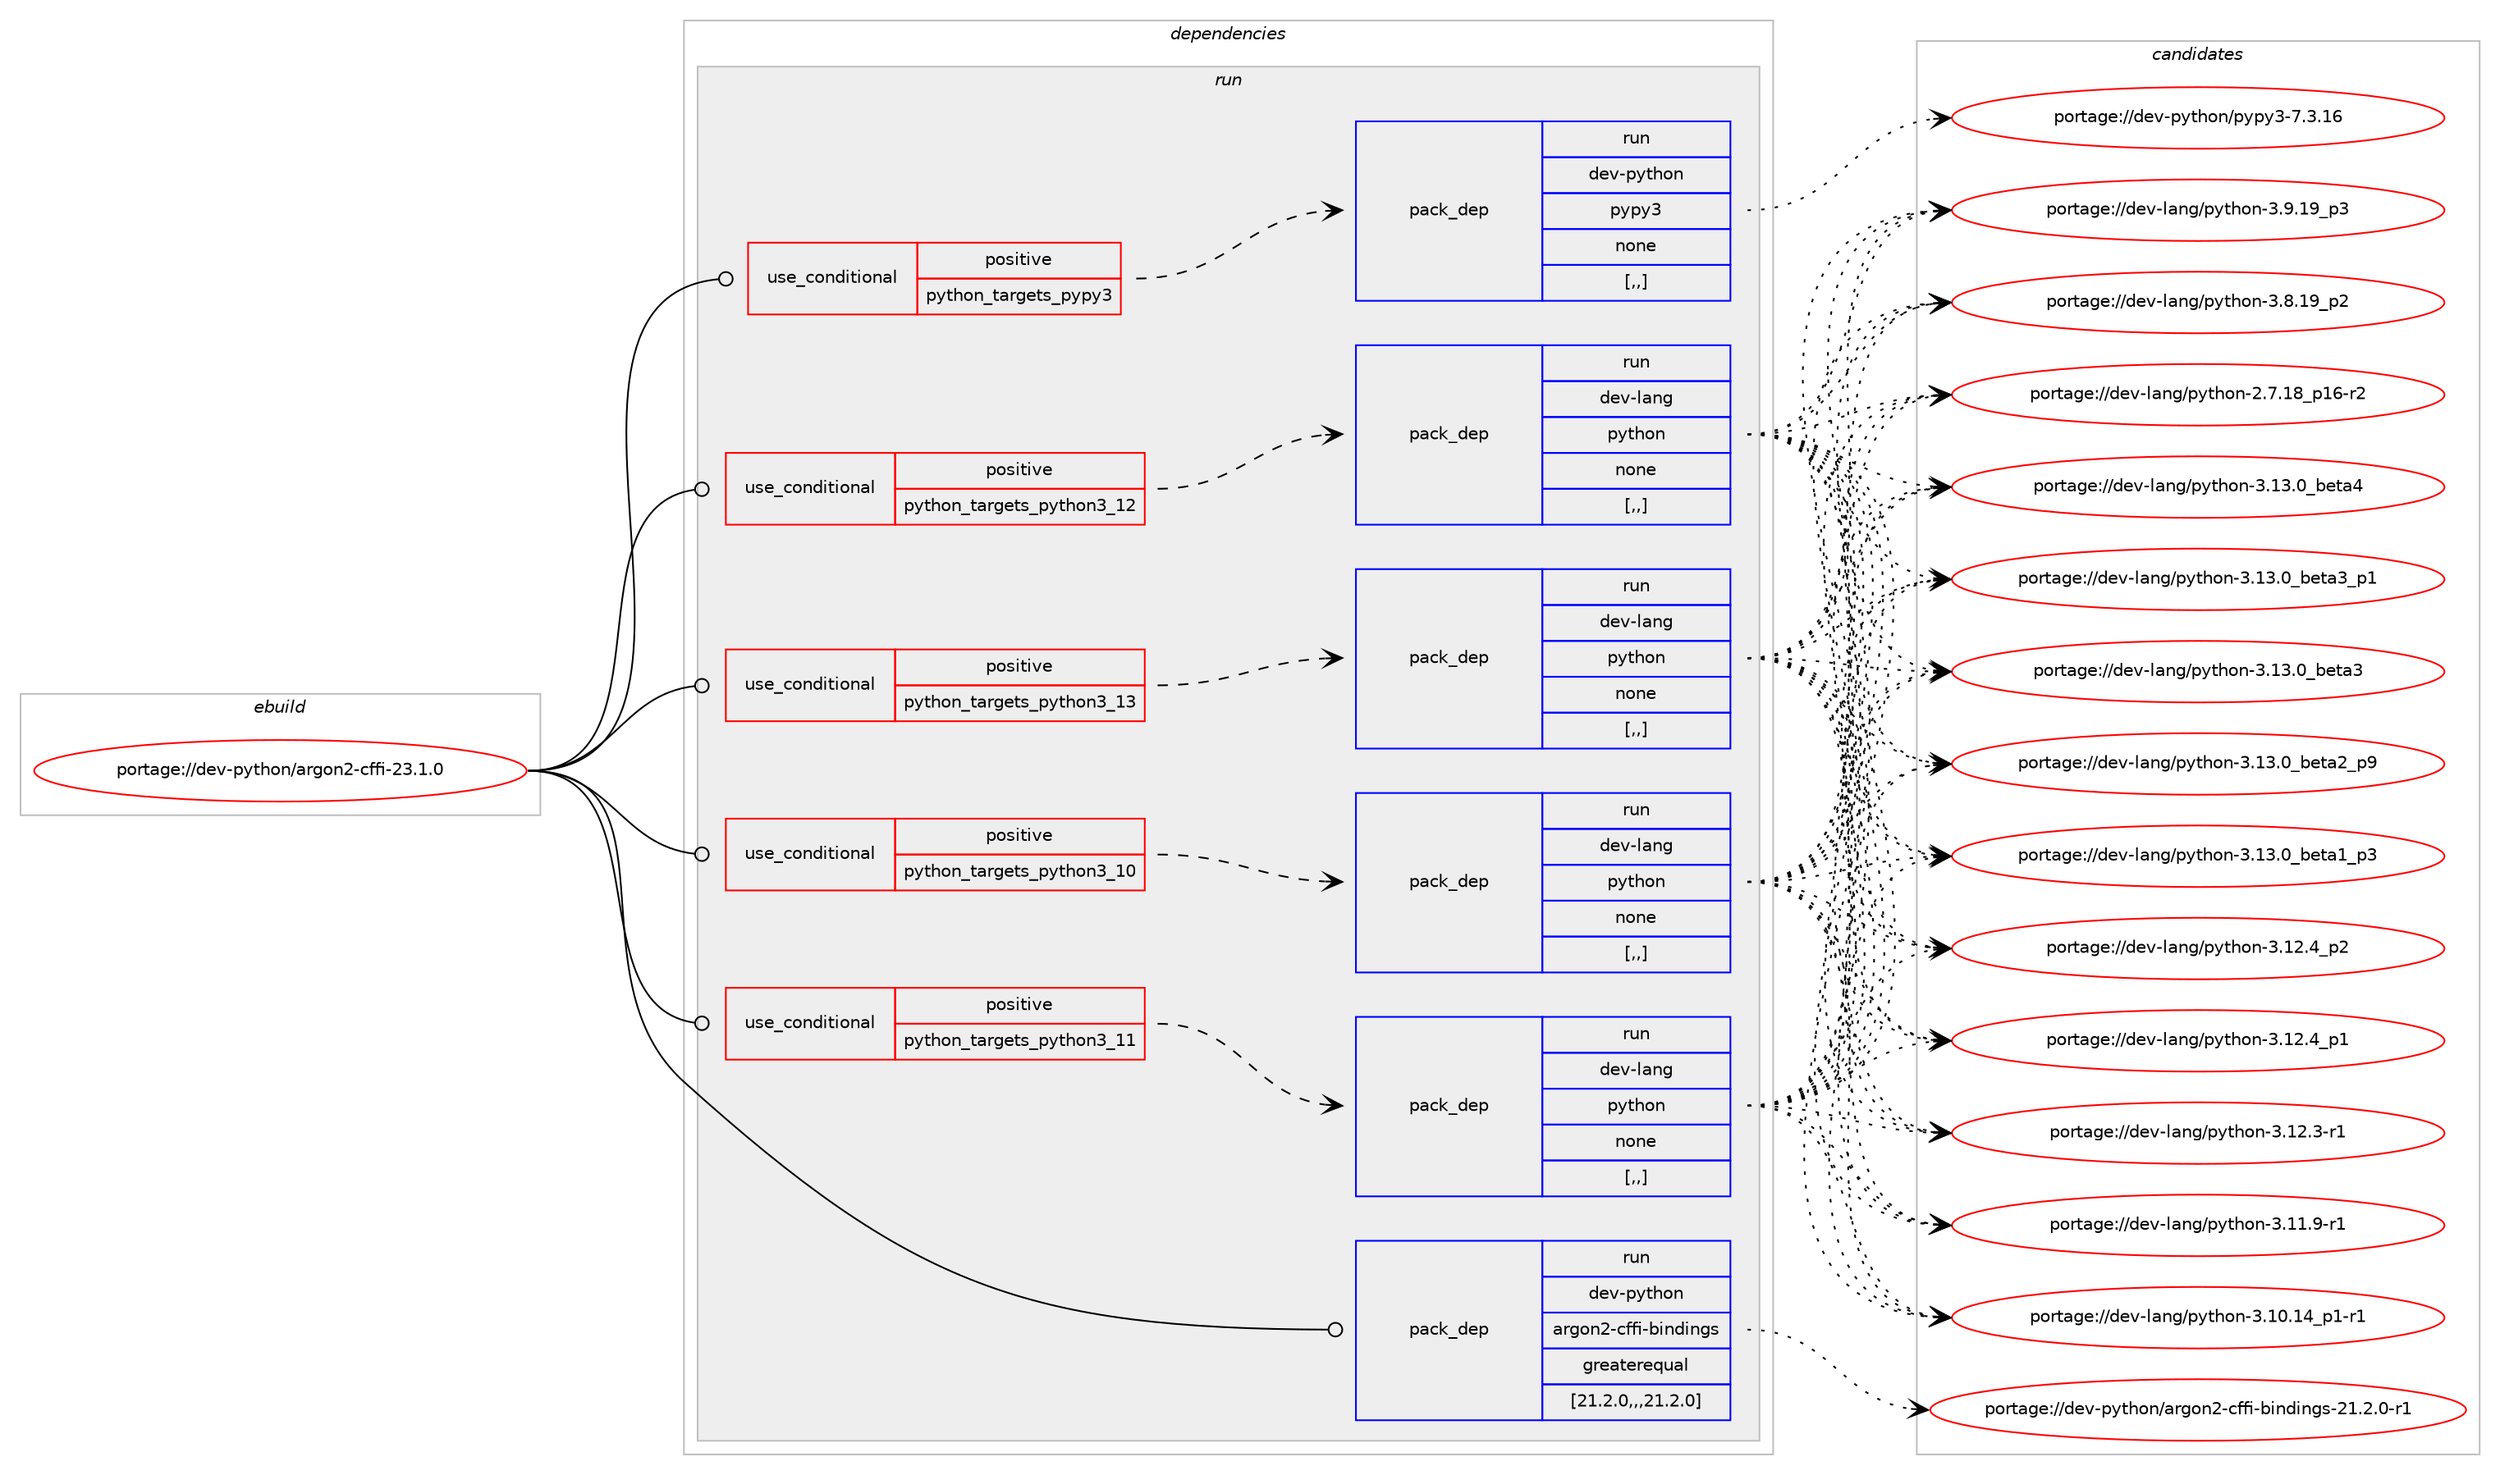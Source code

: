 digraph prolog {

# *************
# Graph options
# *************

newrank=true;
concentrate=true;
compound=true;
graph [rankdir=LR,fontname=Helvetica,fontsize=10,ranksep=1.5];#, ranksep=2.5, nodesep=0.2];
edge  [arrowhead=vee];
node  [fontname=Helvetica,fontsize=10];

# **********
# The ebuild
# **********

subgraph cluster_leftcol {
color=gray;
label=<<i>ebuild</i>>;
id [label="portage://dev-python/argon2-cffi-23.1.0", color=red, width=4, href="../dev-python/argon2-cffi-23.1.0.svg"];
}

# ****************
# The dependencies
# ****************

subgraph cluster_midcol {
color=gray;
label=<<i>dependencies</i>>;
subgraph cluster_compile {
fillcolor="#eeeeee";
style=filled;
label=<<i>compile</i>>;
}
subgraph cluster_compileandrun {
fillcolor="#eeeeee";
style=filled;
label=<<i>compile and run</i>>;
}
subgraph cluster_run {
fillcolor="#eeeeee";
style=filled;
label=<<i>run</i>>;
subgraph cond31086 {
dependency142430 [label=<<TABLE BORDER="0" CELLBORDER="1" CELLSPACING="0" CELLPADDING="4"><TR><TD ROWSPAN="3" CELLPADDING="10">use_conditional</TD></TR><TR><TD>positive</TD></TR><TR><TD>python_targets_pypy3</TD></TR></TABLE>>, shape=none, color=red];
subgraph pack110100 {
dependency142431 [label=<<TABLE BORDER="0" CELLBORDER="1" CELLSPACING="0" CELLPADDING="4" WIDTH="220"><TR><TD ROWSPAN="6" CELLPADDING="30">pack_dep</TD></TR><TR><TD WIDTH="110">run</TD></TR><TR><TD>dev-python</TD></TR><TR><TD>pypy3</TD></TR><TR><TD>none</TD></TR><TR><TD>[,,]</TD></TR></TABLE>>, shape=none, color=blue];
}
dependency142430:e -> dependency142431:w [weight=20,style="dashed",arrowhead="vee"];
}
id:e -> dependency142430:w [weight=20,style="solid",arrowhead="odot"];
subgraph cond31087 {
dependency142432 [label=<<TABLE BORDER="0" CELLBORDER="1" CELLSPACING="0" CELLPADDING="4"><TR><TD ROWSPAN="3" CELLPADDING="10">use_conditional</TD></TR><TR><TD>positive</TD></TR><TR><TD>python_targets_python3_10</TD></TR></TABLE>>, shape=none, color=red];
subgraph pack110101 {
dependency142433 [label=<<TABLE BORDER="0" CELLBORDER="1" CELLSPACING="0" CELLPADDING="4" WIDTH="220"><TR><TD ROWSPAN="6" CELLPADDING="30">pack_dep</TD></TR><TR><TD WIDTH="110">run</TD></TR><TR><TD>dev-lang</TD></TR><TR><TD>python</TD></TR><TR><TD>none</TD></TR><TR><TD>[,,]</TD></TR></TABLE>>, shape=none, color=blue];
}
dependency142432:e -> dependency142433:w [weight=20,style="dashed",arrowhead="vee"];
}
id:e -> dependency142432:w [weight=20,style="solid",arrowhead="odot"];
subgraph cond31088 {
dependency142434 [label=<<TABLE BORDER="0" CELLBORDER="1" CELLSPACING="0" CELLPADDING="4"><TR><TD ROWSPAN="3" CELLPADDING="10">use_conditional</TD></TR><TR><TD>positive</TD></TR><TR><TD>python_targets_python3_11</TD></TR></TABLE>>, shape=none, color=red];
subgraph pack110102 {
dependency142435 [label=<<TABLE BORDER="0" CELLBORDER="1" CELLSPACING="0" CELLPADDING="4" WIDTH="220"><TR><TD ROWSPAN="6" CELLPADDING="30">pack_dep</TD></TR><TR><TD WIDTH="110">run</TD></TR><TR><TD>dev-lang</TD></TR><TR><TD>python</TD></TR><TR><TD>none</TD></TR><TR><TD>[,,]</TD></TR></TABLE>>, shape=none, color=blue];
}
dependency142434:e -> dependency142435:w [weight=20,style="dashed",arrowhead="vee"];
}
id:e -> dependency142434:w [weight=20,style="solid",arrowhead="odot"];
subgraph cond31089 {
dependency142436 [label=<<TABLE BORDER="0" CELLBORDER="1" CELLSPACING="0" CELLPADDING="4"><TR><TD ROWSPAN="3" CELLPADDING="10">use_conditional</TD></TR><TR><TD>positive</TD></TR><TR><TD>python_targets_python3_12</TD></TR></TABLE>>, shape=none, color=red];
subgraph pack110103 {
dependency142437 [label=<<TABLE BORDER="0" CELLBORDER="1" CELLSPACING="0" CELLPADDING="4" WIDTH="220"><TR><TD ROWSPAN="6" CELLPADDING="30">pack_dep</TD></TR><TR><TD WIDTH="110">run</TD></TR><TR><TD>dev-lang</TD></TR><TR><TD>python</TD></TR><TR><TD>none</TD></TR><TR><TD>[,,]</TD></TR></TABLE>>, shape=none, color=blue];
}
dependency142436:e -> dependency142437:w [weight=20,style="dashed",arrowhead="vee"];
}
id:e -> dependency142436:w [weight=20,style="solid",arrowhead="odot"];
subgraph cond31090 {
dependency142438 [label=<<TABLE BORDER="0" CELLBORDER="1" CELLSPACING="0" CELLPADDING="4"><TR><TD ROWSPAN="3" CELLPADDING="10">use_conditional</TD></TR><TR><TD>positive</TD></TR><TR><TD>python_targets_python3_13</TD></TR></TABLE>>, shape=none, color=red];
subgraph pack110104 {
dependency142439 [label=<<TABLE BORDER="0" CELLBORDER="1" CELLSPACING="0" CELLPADDING="4" WIDTH="220"><TR><TD ROWSPAN="6" CELLPADDING="30">pack_dep</TD></TR><TR><TD WIDTH="110">run</TD></TR><TR><TD>dev-lang</TD></TR><TR><TD>python</TD></TR><TR><TD>none</TD></TR><TR><TD>[,,]</TD></TR></TABLE>>, shape=none, color=blue];
}
dependency142438:e -> dependency142439:w [weight=20,style="dashed",arrowhead="vee"];
}
id:e -> dependency142438:w [weight=20,style="solid",arrowhead="odot"];
subgraph pack110105 {
dependency142440 [label=<<TABLE BORDER="0" CELLBORDER="1" CELLSPACING="0" CELLPADDING="4" WIDTH="220"><TR><TD ROWSPAN="6" CELLPADDING="30">pack_dep</TD></TR><TR><TD WIDTH="110">run</TD></TR><TR><TD>dev-python</TD></TR><TR><TD>argon2-cffi-bindings</TD></TR><TR><TD>greaterequal</TD></TR><TR><TD>[21.2.0,,,21.2.0]</TD></TR></TABLE>>, shape=none, color=blue];
}
id:e -> dependency142440:w [weight=20,style="solid",arrowhead="odot"];
}
}

# **************
# The candidates
# **************

subgraph cluster_choices {
rank=same;
color=gray;
label=<<i>candidates</i>>;

subgraph choice110100 {
color=black;
nodesep=1;
choice10010111845112121116104111110471121211121215145554651464954 [label="portage://dev-python/pypy3-7.3.16", color=red, width=4,href="../dev-python/pypy3-7.3.16.svg"];
dependency142431:e -> choice10010111845112121116104111110471121211121215145554651464954:w [style=dotted,weight="100"];
}
subgraph choice110101 {
color=black;
nodesep=1;
choice1001011184510897110103471121211161041111104551464951464895981011169752 [label="portage://dev-lang/python-3.13.0_beta4", color=red, width=4,href="../dev-lang/python-3.13.0_beta4.svg"];
choice10010111845108971101034711212111610411111045514649514648959810111697519511249 [label="portage://dev-lang/python-3.13.0_beta3_p1", color=red, width=4,href="../dev-lang/python-3.13.0_beta3_p1.svg"];
choice1001011184510897110103471121211161041111104551464951464895981011169751 [label="portage://dev-lang/python-3.13.0_beta3", color=red, width=4,href="../dev-lang/python-3.13.0_beta3.svg"];
choice10010111845108971101034711212111610411111045514649514648959810111697509511257 [label="portage://dev-lang/python-3.13.0_beta2_p9", color=red, width=4,href="../dev-lang/python-3.13.0_beta2_p9.svg"];
choice10010111845108971101034711212111610411111045514649514648959810111697499511251 [label="portage://dev-lang/python-3.13.0_beta1_p3", color=red, width=4,href="../dev-lang/python-3.13.0_beta1_p3.svg"];
choice100101118451089711010347112121116104111110455146495046529511250 [label="portage://dev-lang/python-3.12.4_p2", color=red, width=4,href="../dev-lang/python-3.12.4_p2.svg"];
choice100101118451089711010347112121116104111110455146495046529511249 [label="portage://dev-lang/python-3.12.4_p1", color=red, width=4,href="../dev-lang/python-3.12.4_p1.svg"];
choice100101118451089711010347112121116104111110455146495046514511449 [label="portage://dev-lang/python-3.12.3-r1", color=red, width=4,href="../dev-lang/python-3.12.3-r1.svg"];
choice100101118451089711010347112121116104111110455146494946574511449 [label="portage://dev-lang/python-3.11.9-r1", color=red, width=4,href="../dev-lang/python-3.11.9-r1.svg"];
choice100101118451089711010347112121116104111110455146494846495295112494511449 [label="portage://dev-lang/python-3.10.14_p1-r1", color=red, width=4,href="../dev-lang/python-3.10.14_p1-r1.svg"];
choice100101118451089711010347112121116104111110455146574649579511251 [label="portage://dev-lang/python-3.9.19_p3", color=red, width=4,href="../dev-lang/python-3.9.19_p3.svg"];
choice100101118451089711010347112121116104111110455146564649579511250 [label="portage://dev-lang/python-3.8.19_p2", color=red, width=4,href="../dev-lang/python-3.8.19_p2.svg"];
choice100101118451089711010347112121116104111110455046554649569511249544511450 [label="portage://dev-lang/python-2.7.18_p16-r2", color=red, width=4,href="../dev-lang/python-2.7.18_p16-r2.svg"];
dependency142433:e -> choice1001011184510897110103471121211161041111104551464951464895981011169752:w [style=dotted,weight="100"];
dependency142433:e -> choice10010111845108971101034711212111610411111045514649514648959810111697519511249:w [style=dotted,weight="100"];
dependency142433:e -> choice1001011184510897110103471121211161041111104551464951464895981011169751:w [style=dotted,weight="100"];
dependency142433:e -> choice10010111845108971101034711212111610411111045514649514648959810111697509511257:w [style=dotted,weight="100"];
dependency142433:e -> choice10010111845108971101034711212111610411111045514649514648959810111697499511251:w [style=dotted,weight="100"];
dependency142433:e -> choice100101118451089711010347112121116104111110455146495046529511250:w [style=dotted,weight="100"];
dependency142433:e -> choice100101118451089711010347112121116104111110455146495046529511249:w [style=dotted,weight="100"];
dependency142433:e -> choice100101118451089711010347112121116104111110455146495046514511449:w [style=dotted,weight="100"];
dependency142433:e -> choice100101118451089711010347112121116104111110455146494946574511449:w [style=dotted,weight="100"];
dependency142433:e -> choice100101118451089711010347112121116104111110455146494846495295112494511449:w [style=dotted,weight="100"];
dependency142433:e -> choice100101118451089711010347112121116104111110455146574649579511251:w [style=dotted,weight="100"];
dependency142433:e -> choice100101118451089711010347112121116104111110455146564649579511250:w [style=dotted,weight="100"];
dependency142433:e -> choice100101118451089711010347112121116104111110455046554649569511249544511450:w [style=dotted,weight="100"];
}
subgraph choice110102 {
color=black;
nodesep=1;
choice1001011184510897110103471121211161041111104551464951464895981011169752 [label="portage://dev-lang/python-3.13.0_beta4", color=red, width=4,href="../dev-lang/python-3.13.0_beta4.svg"];
choice10010111845108971101034711212111610411111045514649514648959810111697519511249 [label="portage://dev-lang/python-3.13.0_beta3_p1", color=red, width=4,href="../dev-lang/python-3.13.0_beta3_p1.svg"];
choice1001011184510897110103471121211161041111104551464951464895981011169751 [label="portage://dev-lang/python-3.13.0_beta3", color=red, width=4,href="../dev-lang/python-3.13.0_beta3.svg"];
choice10010111845108971101034711212111610411111045514649514648959810111697509511257 [label="portage://dev-lang/python-3.13.0_beta2_p9", color=red, width=4,href="../dev-lang/python-3.13.0_beta2_p9.svg"];
choice10010111845108971101034711212111610411111045514649514648959810111697499511251 [label="portage://dev-lang/python-3.13.0_beta1_p3", color=red, width=4,href="../dev-lang/python-3.13.0_beta1_p3.svg"];
choice100101118451089711010347112121116104111110455146495046529511250 [label="portage://dev-lang/python-3.12.4_p2", color=red, width=4,href="../dev-lang/python-3.12.4_p2.svg"];
choice100101118451089711010347112121116104111110455146495046529511249 [label="portage://dev-lang/python-3.12.4_p1", color=red, width=4,href="../dev-lang/python-3.12.4_p1.svg"];
choice100101118451089711010347112121116104111110455146495046514511449 [label="portage://dev-lang/python-3.12.3-r1", color=red, width=4,href="../dev-lang/python-3.12.3-r1.svg"];
choice100101118451089711010347112121116104111110455146494946574511449 [label="portage://dev-lang/python-3.11.9-r1", color=red, width=4,href="../dev-lang/python-3.11.9-r1.svg"];
choice100101118451089711010347112121116104111110455146494846495295112494511449 [label="portage://dev-lang/python-3.10.14_p1-r1", color=red, width=4,href="../dev-lang/python-3.10.14_p1-r1.svg"];
choice100101118451089711010347112121116104111110455146574649579511251 [label="portage://dev-lang/python-3.9.19_p3", color=red, width=4,href="../dev-lang/python-3.9.19_p3.svg"];
choice100101118451089711010347112121116104111110455146564649579511250 [label="portage://dev-lang/python-3.8.19_p2", color=red, width=4,href="../dev-lang/python-3.8.19_p2.svg"];
choice100101118451089711010347112121116104111110455046554649569511249544511450 [label="portage://dev-lang/python-2.7.18_p16-r2", color=red, width=4,href="../dev-lang/python-2.7.18_p16-r2.svg"];
dependency142435:e -> choice1001011184510897110103471121211161041111104551464951464895981011169752:w [style=dotted,weight="100"];
dependency142435:e -> choice10010111845108971101034711212111610411111045514649514648959810111697519511249:w [style=dotted,weight="100"];
dependency142435:e -> choice1001011184510897110103471121211161041111104551464951464895981011169751:w [style=dotted,weight="100"];
dependency142435:e -> choice10010111845108971101034711212111610411111045514649514648959810111697509511257:w [style=dotted,weight="100"];
dependency142435:e -> choice10010111845108971101034711212111610411111045514649514648959810111697499511251:w [style=dotted,weight="100"];
dependency142435:e -> choice100101118451089711010347112121116104111110455146495046529511250:w [style=dotted,weight="100"];
dependency142435:e -> choice100101118451089711010347112121116104111110455146495046529511249:w [style=dotted,weight="100"];
dependency142435:e -> choice100101118451089711010347112121116104111110455146495046514511449:w [style=dotted,weight="100"];
dependency142435:e -> choice100101118451089711010347112121116104111110455146494946574511449:w [style=dotted,weight="100"];
dependency142435:e -> choice100101118451089711010347112121116104111110455146494846495295112494511449:w [style=dotted,weight="100"];
dependency142435:e -> choice100101118451089711010347112121116104111110455146574649579511251:w [style=dotted,weight="100"];
dependency142435:e -> choice100101118451089711010347112121116104111110455146564649579511250:w [style=dotted,weight="100"];
dependency142435:e -> choice100101118451089711010347112121116104111110455046554649569511249544511450:w [style=dotted,weight="100"];
}
subgraph choice110103 {
color=black;
nodesep=1;
choice1001011184510897110103471121211161041111104551464951464895981011169752 [label="portage://dev-lang/python-3.13.0_beta4", color=red, width=4,href="../dev-lang/python-3.13.0_beta4.svg"];
choice10010111845108971101034711212111610411111045514649514648959810111697519511249 [label="portage://dev-lang/python-3.13.0_beta3_p1", color=red, width=4,href="../dev-lang/python-3.13.0_beta3_p1.svg"];
choice1001011184510897110103471121211161041111104551464951464895981011169751 [label="portage://dev-lang/python-3.13.0_beta3", color=red, width=4,href="../dev-lang/python-3.13.0_beta3.svg"];
choice10010111845108971101034711212111610411111045514649514648959810111697509511257 [label="portage://dev-lang/python-3.13.0_beta2_p9", color=red, width=4,href="../dev-lang/python-3.13.0_beta2_p9.svg"];
choice10010111845108971101034711212111610411111045514649514648959810111697499511251 [label="portage://dev-lang/python-3.13.0_beta1_p3", color=red, width=4,href="../dev-lang/python-3.13.0_beta1_p3.svg"];
choice100101118451089711010347112121116104111110455146495046529511250 [label="portage://dev-lang/python-3.12.4_p2", color=red, width=4,href="../dev-lang/python-3.12.4_p2.svg"];
choice100101118451089711010347112121116104111110455146495046529511249 [label="portage://dev-lang/python-3.12.4_p1", color=red, width=4,href="../dev-lang/python-3.12.4_p1.svg"];
choice100101118451089711010347112121116104111110455146495046514511449 [label="portage://dev-lang/python-3.12.3-r1", color=red, width=4,href="../dev-lang/python-3.12.3-r1.svg"];
choice100101118451089711010347112121116104111110455146494946574511449 [label="portage://dev-lang/python-3.11.9-r1", color=red, width=4,href="../dev-lang/python-3.11.9-r1.svg"];
choice100101118451089711010347112121116104111110455146494846495295112494511449 [label="portage://dev-lang/python-3.10.14_p1-r1", color=red, width=4,href="../dev-lang/python-3.10.14_p1-r1.svg"];
choice100101118451089711010347112121116104111110455146574649579511251 [label="portage://dev-lang/python-3.9.19_p3", color=red, width=4,href="../dev-lang/python-3.9.19_p3.svg"];
choice100101118451089711010347112121116104111110455146564649579511250 [label="portage://dev-lang/python-3.8.19_p2", color=red, width=4,href="../dev-lang/python-3.8.19_p2.svg"];
choice100101118451089711010347112121116104111110455046554649569511249544511450 [label="portage://dev-lang/python-2.7.18_p16-r2", color=red, width=4,href="../dev-lang/python-2.7.18_p16-r2.svg"];
dependency142437:e -> choice1001011184510897110103471121211161041111104551464951464895981011169752:w [style=dotted,weight="100"];
dependency142437:e -> choice10010111845108971101034711212111610411111045514649514648959810111697519511249:w [style=dotted,weight="100"];
dependency142437:e -> choice1001011184510897110103471121211161041111104551464951464895981011169751:w [style=dotted,weight="100"];
dependency142437:e -> choice10010111845108971101034711212111610411111045514649514648959810111697509511257:w [style=dotted,weight="100"];
dependency142437:e -> choice10010111845108971101034711212111610411111045514649514648959810111697499511251:w [style=dotted,weight="100"];
dependency142437:e -> choice100101118451089711010347112121116104111110455146495046529511250:w [style=dotted,weight="100"];
dependency142437:e -> choice100101118451089711010347112121116104111110455146495046529511249:w [style=dotted,weight="100"];
dependency142437:e -> choice100101118451089711010347112121116104111110455146495046514511449:w [style=dotted,weight="100"];
dependency142437:e -> choice100101118451089711010347112121116104111110455146494946574511449:w [style=dotted,weight="100"];
dependency142437:e -> choice100101118451089711010347112121116104111110455146494846495295112494511449:w [style=dotted,weight="100"];
dependency142437:e -> choice100101118451089711010347112121116104111110455146574649579511251:w [style=dotted,weight="100"];
dependency142437:e -> choice100101118451089711010347112121116104111110455146564649579511250:w [style=dotted,weight="100"];
dependency142437:e -> choice100101118451089711010347112121116104111110455046554649569511249544511450:w [style=dotted,weight="100"];
}
subgraph choice110104 {
color=black;
nodesep=1;
choice1001011184510897110103471121211161041111104551464951464895981011169752 [label="portage://dev-lang/python-3.13.0_beta4", color=red, width=4,href="../dev-lang/python-3.13.0_beta4.svg"];
choice10010111845108971101034711212111610411111045514649514648959810111697519511249 [label="portage://dev-lang/python-3.13.0_beta3_p1", color=red, width=4,href="../dev-lang/python-3.13.0_beta3_p1.svg"];
choice1001011184510897110103471121211161041111104551464951464895981011169751 [label="portage://dev-lang/python-3.13.0_beta3", color=red, width=4,href="../dev-lang/python-3.13.0_beta3.svg"];
choice10010111845108971101034711212111610411111045514649514648959810111697509511257 [label="portage://dev-lang/python-3.13.0_beta2_p9", color=red, width=4,href="../dev-lang/python-3.13.0_beta2_p9.svg"];
choice10010111845108971101034711212111610411111045514649514648959810111697499511251 [label="portage://dev-lang/python-3.13.0_beta1_p3", color=red, width=4,href="../dev-lang/python-3.13.0_beta1_p3.svg"];
choice100101118451089711010347112121116104111110455146495046529511250 [label="portage://dev-lang/python-3.12.4_p2", color=red, width=4,href="../dev-lang/python-3.12.4_p2.svg"];
choice100101118451089711010347112121116104111110455146495046529511249 [label="portage://dev-lang/python-3.12.4_p1", color=red, width=4,href="../dev-lang/python-3.12.4_p1.svg"];
choice100101118451089711010347112121116104111110455146495046514511449 [label="portage://dev-lang/python-3.12.3-r1", color=red, width=4,href="../dev-lang/python-3.12.3-r1.svg"];
choice100101118451089711010347112121116104111110455146494946574511449 [label="portage://dev-lang/python-3.11.9-r1", color=red, width=4,href="../dev-lang/python-3.11.9-r1.svg"];
choice100101118451089711010347112121116104111110455146494846495295112494511449 [label="portage://dev-lang/python-3.10.14_p1-r1", color=red, width=4,href="../dev-lang/python-3.10.14_p1-r1.svg"];
choice100101118451089711010347112121116104111110455146574649579511251 [label="portage://dev-lang/python-3.9.19_p3", color=red, width=4,href="../dev-lang/python-3.9.19_p3.svg"];
choice100101118451089711010347112121116104111110455146564649579511250 [label="portage://dev-lang/python-3.8.19_p2", color=red, width=4,href="../dev-lang/python-3.8.19_p2.svg"];
choice100101118451089711010347112121116104111110455046554649569511249544511450 [label="portage://dev-lang/python-2.7.18_p16-r2", color=red, width=4,href="../dev-lang/python-2.7.18_p16-r2.svg"];
dependency142439:e -> choice1001011184510897110103471121211161041111104551464951464895981011169752:w [style=dotted,weight="100"];
dependency142439:e -> choice10010111845108971101034711212111610411111045514649514648959810111697519511249:w [style=dotted,weight="100"];
dependency142439:e -> choice1001011184510897110103471121211161041111104551464951464895981011169751:w [style=dotted,weight="100"];
dependency142439:e -> choice10010111845108971101034711212111610411111045514649514648959810111697509511257:w [style=dotted,weight="100"];
dependency142439:e -> choice10010111845108971101034711212111610411111045514649514648959810111697499511251:w [style=dotted,weight="100"];
dependency142439:e -> choice100101118451089711010347112121116104111110455146495046529511250:w [style=dotted,weight="100"];
dependency142439:e -> choice100101118451089711010347112121116104111110455146495046529511249:w [style=dotted,weight="100"];
dependency142439:e -> choice100101118451089711010347112121116104111110455146495046514511449:w [style=dotted,weight="100"];
dependency142439:e -> choice100101118451089711010347112121116104111110455146494946574511449:w [style=dotted,weight="100"];
dependency142439:e -> choice100101118451089711010347112121116104111110455146494846495295112494511449:w [style=dotted,weight="100"];
dependency142439:e -> choice100101118451089711010347112121116104111110455146574649579511251:w [style=dotted,weight="100"];
dependency142439:e -> choice100101118451089711010347112121116104111110455146564649579511250:w [style=dotted,weight="100"];
dependency142439:e -> choice100101118451089711010347112121116104111110455046554649569511249544511450:w [style=dotted,weight="100"];
}
subgraph choice110105 {
color=black;
nodesep=1;
choice1001011184511212111610411111047971141031111105045991021021054598105110100105110103115455049465046484511449 [label="portage://dev-python/argon2-cffi-bindings-21.2.0-r1", color=red, width=4,href="../dev-python/argon2-cffi-bindings-21.2.0-r1.svg"];
dependency142440:e -> choice1001011184511212111610411111047971141031111105045991021021054598105110100105110103115455049465046484511449:w [style=dotted,weight="100"];
}
}

}
